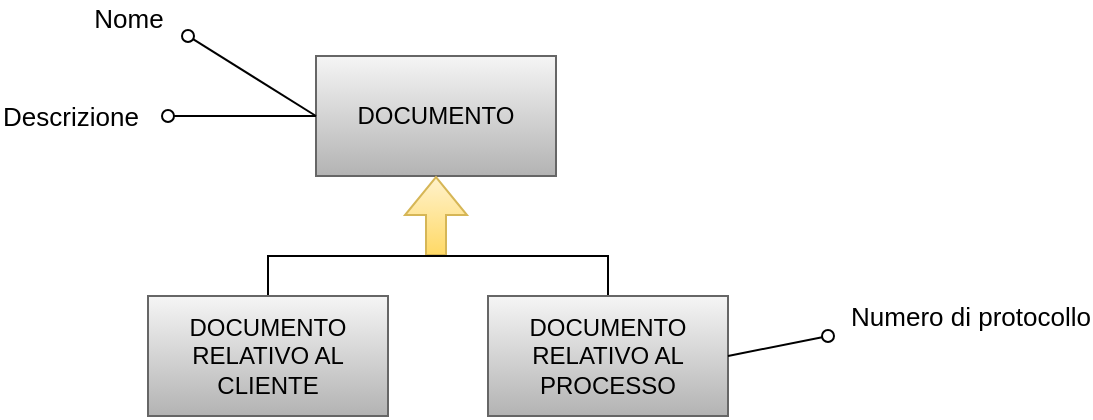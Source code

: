 <mxfile version="15.7.3" type="device"><diagram id="yGz-sTobe1rFEkl4xtA_" name="Pagina-1"><mxGraphModel dx="946" dy="626" grid="1" gridSize="10" guides="1" tooltips="1" connect="1" arrows="1" fold="1" page="1" pageScale="1" pageWidth="827" pageHeight="1169" math="0" shadow="0"><root><mxCell id="0"/><mxCell id="1" parent="0"/><mxCell id="zSufPwcbmBk1ym6fifzm-1" value="DOCUMENTO" style="rounded=0;whiteSpace=wrap;html=1;fillColor=#f5f5f5;gradientColor=#b3b3b3;strokeColor=#666666;" vertex="1" parent="1"><mxGeometry x="354" y="230" width="120" height="60" as="geometry"/></mxCell><mxCell id="zSufPwcbmBk1ym6fifzm-2" value="" style="endArrow=oval;html=1;rounded=0;exitX=0;exitY=0.5;exitDx=0;exitDy=0;endFill=0;" edge="1" parent="1" source="zSufPwcbmBk1ym6fifzm-1"><mxGeometry width="50" height="50" relative="1" as="geometry"><mxPoint x="290" y="260" as="sourcePoint"/><mxPoint x="290" y="220" as="targetPoint"/></mxGeometry></mxCell><mxCell id="zSufPwcbmBk1ym6fifzm-3" value="&lt;font style=&quot;font-size: 13px&quot;&gt;Nome&lt;/font&gt;" style="edgeLabel;html=1;align=center;verticalAlign=middle;resizable=0;points=[];" vertex="1" connectable="0" parent="zSufPwcbmBk1ym6fifzm-2"><mxGeometry x="0.582" y="1" relative="1" as="geometry"><mxPoint x="-43" y="-19" as="offset"/></mxGeometry></mxCell><mxCell id="zSufPwcbmBk1ym6fifzm-4" value="" style="shape=flexArrow;endArrow=classic;html=1;rounded=0;fontSize=13;fillColor=#fff2cc;gradientColor=#ffd966;strokeColor=#d6b656;" edge="1" parent="1"><mxGeometry width="50" height="50" relative="1" as="geometry"><mxPoint x="414" y="330" as="sourcePoint"/><mxPoint x="414" y="290" as="targetPoint"/></mxGeometry></mxCell><mxCell id="zSufPwcbmBk1ym6fifzm-7" style="edgeStyle=orthogonalEdgeStyle;rounded=0;orthogonalLoop=1;jettySize=auto;html=1;entryX=0.5;entryY=0;entryDx=0;entryDy=0;fontSize=13;endArrow=none;endFill=0;" edge="1" parent="1" source="zSufPwcbmBk1ym6fifzm-5" target="zSufPwcbmBk1ym6fifzm-6"><mxGeometry relative="1" as="geometry"><Array as="points"><mxPoint x="330" y="330"/><mxPoint x="500" y="330"/></Array></mxGeometry></mxCell><mxCell id="zSufPwcbmBk1ym6fifzm-5" value="DOCUMENTO RELATIVO AL CLIENTE" style="rounded=0;whiteSpace=wrap;html=1;fillColor=#f5f5f5;gradientColor=#b3b3b3;strokeColor=#666666;" vertex="1" parent="1"><mxGeometry x="270" y="350" width="120" height="60" as="geometry"/></mxCell><mxCell id="zSufPwcbmBk1ym6fifzm-6" value="DOCUMENTO RELATIVO AL PROCESSO" style="rounded=0;whiteSpace=wrap;html=1;fillColor=#f5f5f5;gradientColor=#b3b3b3;strokeColor=#666666;" vertex="1" parent="1"><mxGeometry x="440" y="350" width="120" height="60" as="geometry"/></mxCell><mxCell id="zSufPwcbmBk1ym6fifzm-8" value="" style="endArrow=oval;html=1;rounded=0;exitX=0;exitY=0.5;exitDx=0;exitDy=0;endFill=0;" edge="1" parent="1" source="zSufPwcbmBk1ym6fifzm-1"><mxGeometry width="50" height="50" relative="1" as="geometry"><mxPoint x="334" y="290" as="sourcePoint"/><mxPoint x="280" y="260" as="targetPoint"/></mxGeometry></mxCell><mxCell id="zSufPwcbmBk1ym6fifzm-9" value="&lt;font style=&quot;font-size: 13px&quot;&gt;Descrizione&lt;/font&gt;" style="edgeLabel;html=1;align=center;verticalAlign=middle;resizable=0;points=[];" vertex="1" connectable="0" parent="zSufPwcbmBk1ym6fifzm-8"><mxGeometry x="0.582" y="1" relative="1" as="geometry"><mxPoint x="-65" y="-1" as="offset"/></mxGeometry></mxCell><mxCell id="zSufPwcbmBk1ym6fifzm-10" value="" style="endArrow=oval;html=1;rounded=0;exitX=1;exitY=0.5;exitDx=0;exitDy=0;endFill=0;" edge="1" parent="1" source="zSufPwcbmBk1ym6fifzm-6"><mxGeometry width="50" height="50" relative="1" as="geometry"><mxPoint x="674" y="390" as="sourcePoint"/><mxPoint x="610" y="370" as="targetPoint"/></mxGeometry></mxCell><mxCell id="zSufPwcbmBk1ym6fifzm-11" value="&lt;font style=&quot;font-size: 13px&quot;&gt;Numero di protocollo&lt;/font&gt;" style="edgeLabel;html=1;align=center;verticalAlign=middle;resizable=0;points=[];" vertex="1" connectable="0" parent="zSufPwcbmBk1ym6fifzm-10"><mxGeometry x="0.582" y="1" relative="1" as="geometry"><mxPoint x="81" y="-11" as="offset"/></mxGeometry></mxCell></root></mxGraphModel></diagram></mxfile>